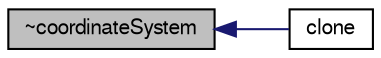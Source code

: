 digraph "~coordinateSystem"
{
  bgcolor="transparent";
  edge [fontname="FreeSans",fontsize="10",labelfontname="FreeSans",labelfontsize="10"];
  node [fontname="FreeSans",fontsize="10",shape=record];
  rankdir="LR";
  Node1251 [label="~coordinateSystem",height=0.2,width=0.4,color="black", fillcolor="grey75", style="filled", fontcolor="black"];
  Node1251 -> Node1252 [dir="back",color="midnightblue",fontsize="10",style="solid",fontname="FreeSans"];
  Node1252 [label="clone",height=0.2,width=0.4,color="black",URL="$a25010.html#a9db3fb34bb24550c00a4378a3d1d8945",tooltip="Return clone. "];
}
